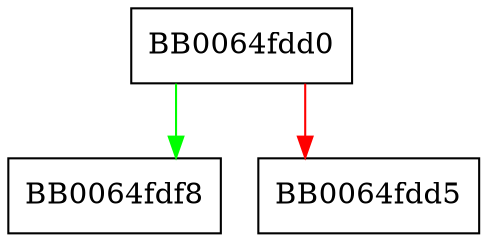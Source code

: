 digraph TS_REQ_ext_free {
  node [shape="box"];
  graph [splines=ortho];
  BB0064fdd0 -> BB0064fdf8 [color="green"];
  BB0064fdd0 -> BB0064fdd5 [color="red"];
}